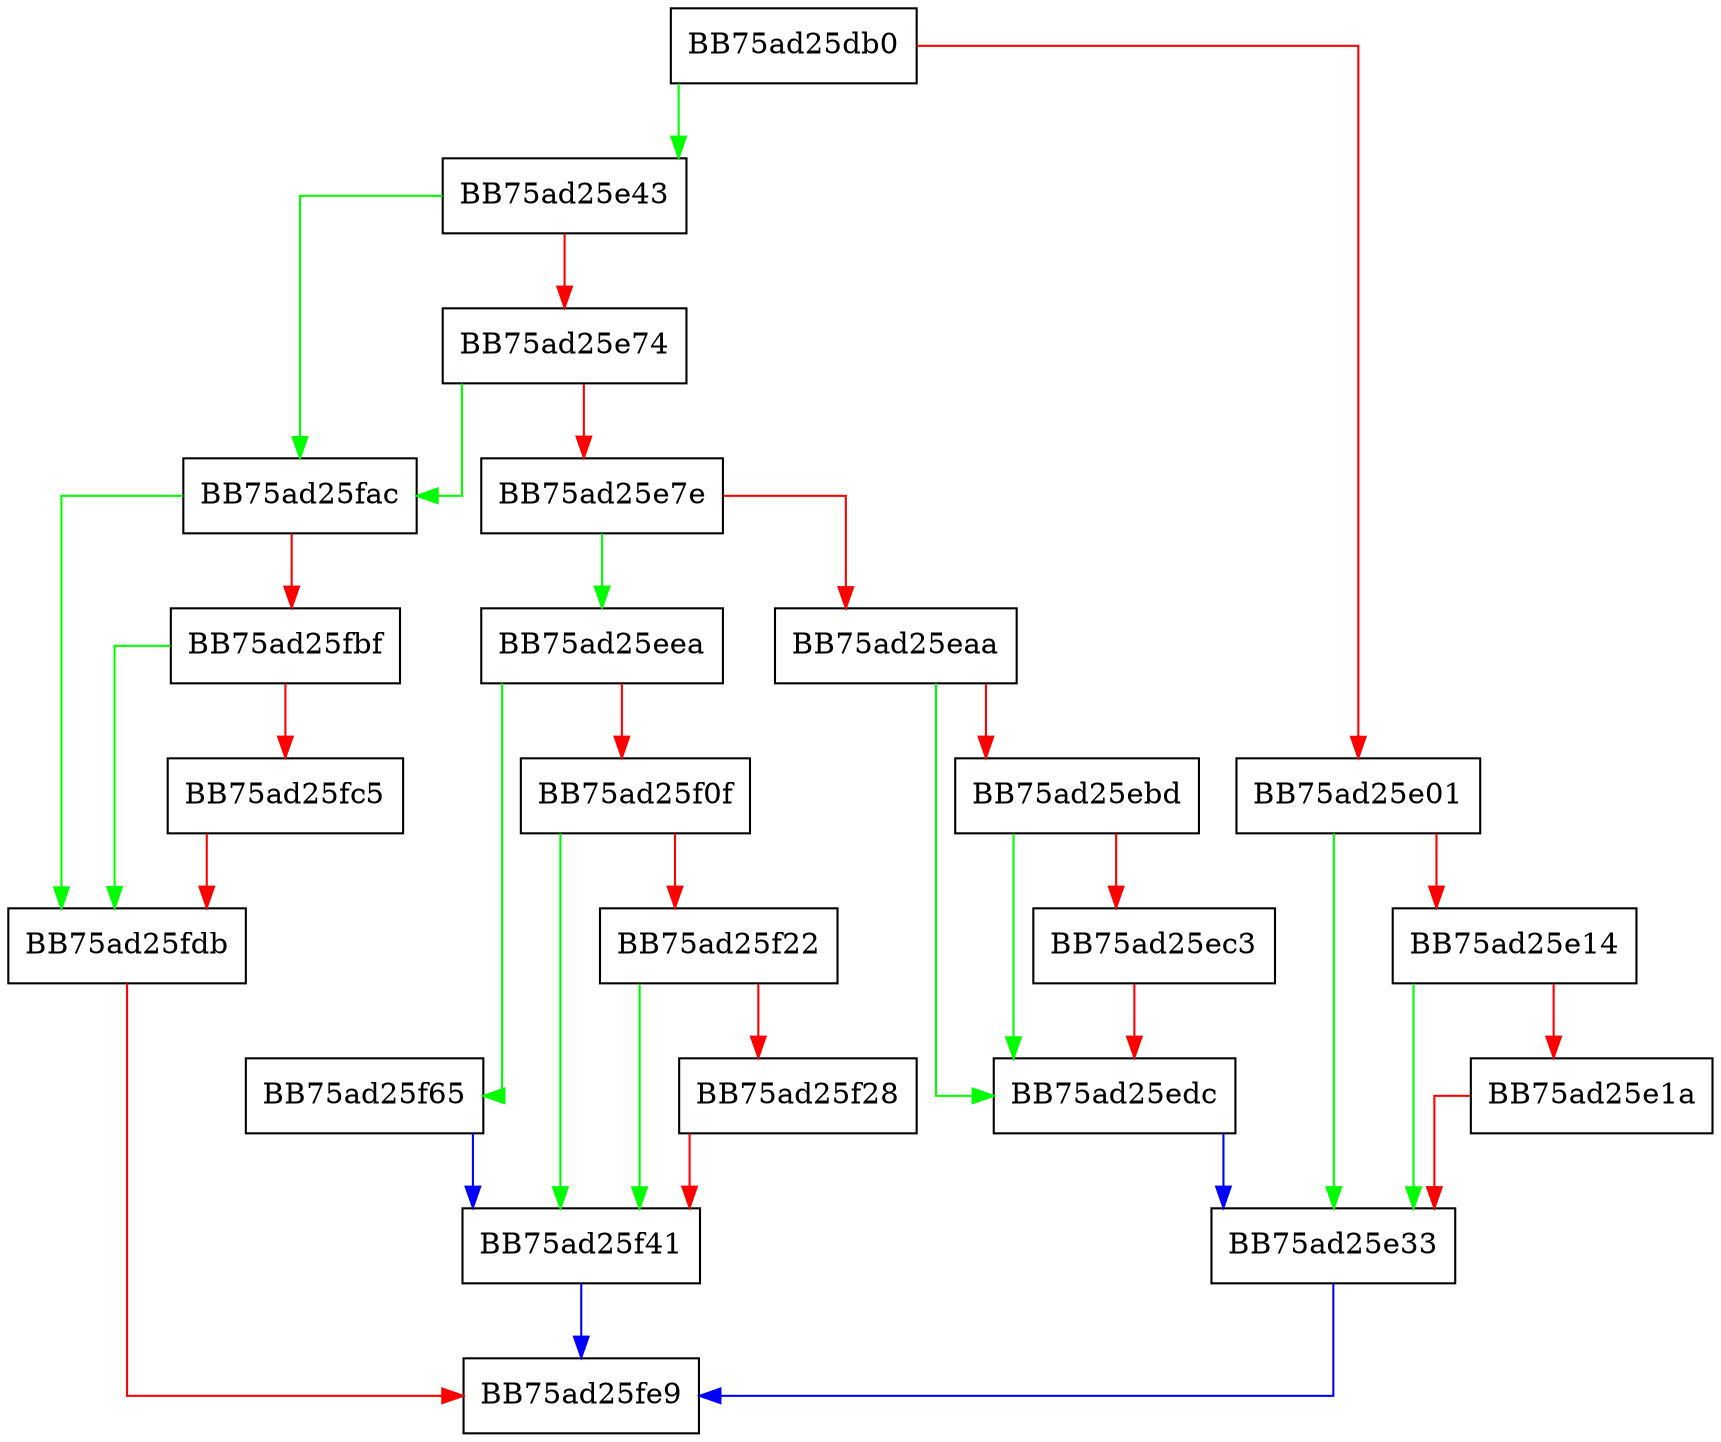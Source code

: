 digraph ExtractProvider {
  node [shape="box"];
  graph [splines=ortho];
  BB75ad25db0 -> BB75ad25e43 [color="green"];
  BB75ad25db0 -> BB75ad25e01 [color="red"];
  BB75ad25e01 -> BB75ad25e33 [color="green"];
  BB75ad25e01 -> BB75ad25e14 [color="red"];
  BB75ad25e14 -> BB75ad25e33 [color="green"];
  BB75ad25e14 -> BB75ad25e1a [color="red"];
  BB75ad25e1a -> BB75ad25e33 [color="red"];
  BB75ad25e33 -> BB75ad25fe9 [color="blue"];
  BB75ad25e43 -> BB75ad25fac [color="green"];
  BB75ad25e43 -> BB75ad25e74 [color="red"];
  BB75ad25e74 -> BB75ad25fac [color="green"];
  BB75ad25e74 -> BB75ad25e7e [color="red"];
  BB75ad25e7e -> BB75ad25eea [color="green"];
  BB75ad25e7e -> BB75ad25eaa [color="red"];
  BB75ad25eaa -> BB75ad25edc [color="green"];
  BB75ad25eaa -> BB75ad25ebd [color="red"];
  BB75ad25ebd -> BB75ad25edc [color="green"];
  BB75ad25ebd -> BB75ad25ec3 [color="red"];
  BB75ad25ec3 -> BB75ad25edc [color="red"];
  BB75ad25edc -> BB75ad25e33 [color="blue"];
  BB75ad25eea -> BB75ad25f65 [color="green"];
  BB75ad25eea -> BB75ad25f0f [color="red"];
  BB75ad25f0f -> BB75ad25f41 [color="green"];
  BB75ad25f0f -> BB75ad25f22 [color="red"];
  BB75ad25f22 -> BB75ad25f41 [color="green"];
  BB75ad25f22 -> BB75ad25f28 [color="red"];
  BB75ad25f28 -> BB75ad25f41 [color="red"];
  BB75ad25f41 -> BB75ad25fe9 [color="blue"];
  BB75ad25f65 -> BB75ad25f41 [color="blue"];
  BB75ad25fac -> BB75ad25fdb [color="green"];
  BB75ad25fac -> BB75ad25fbf [color="red"];
  BB75ad25fbf -> BB75ad25fdb [color="green"];
  BB75ad25fbf -> BB75ad25fc5 [color="red"];
  BB75ad25fc5 -> BB75ad25fdb [color="red"];
  BB75ad25fdb -> BB75ad25fe9 [color="red"];
}